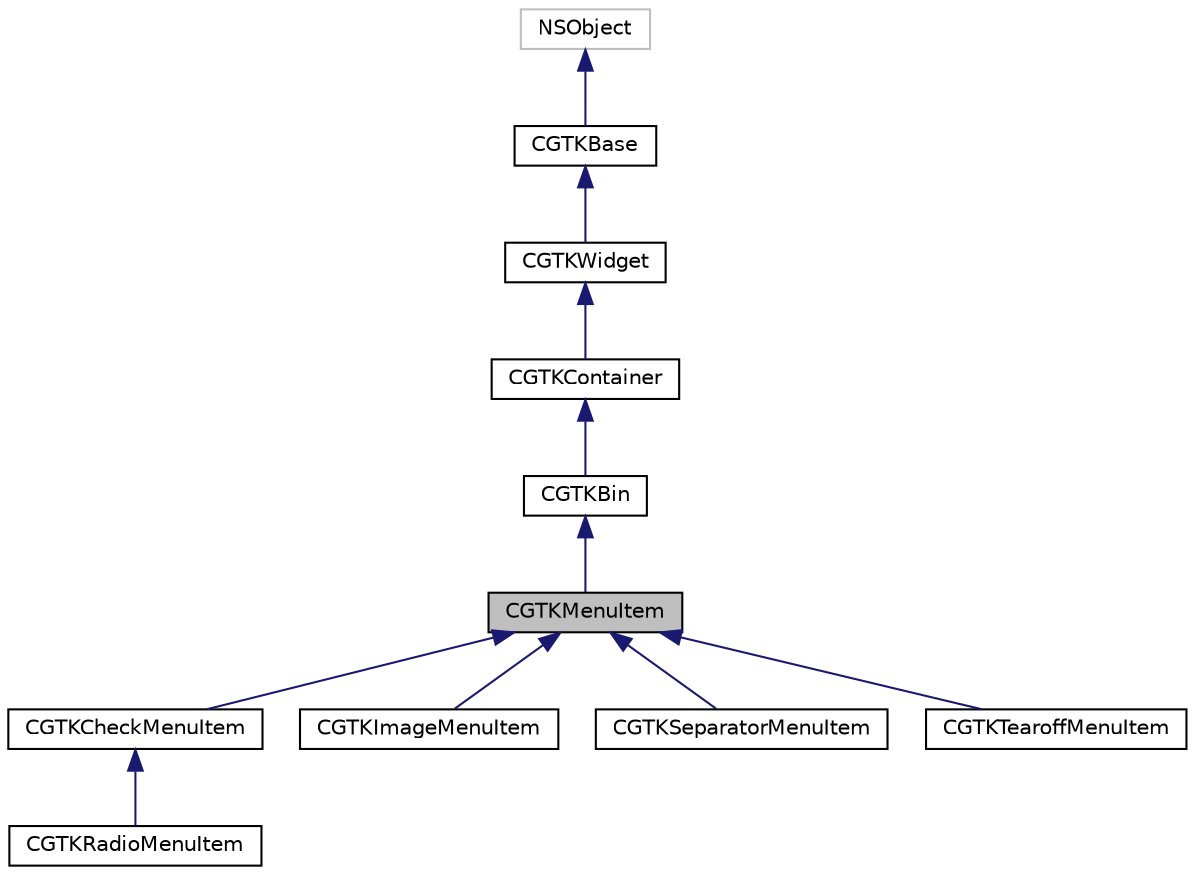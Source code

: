 digraph "CGTKMenuItem"
{
  edge [fontname="Helvetica",fontsize="10",labelfontname="Helvetica",labelfontsize="10"];
  node [fontname="Helvetica",fontsize="10",shape=record];
  Node0 [label="CGTKMenuItem",height=0.2,width=0.4,color="black", fillcolor="grey75", style="filled", fontcolor="black"];
  Node1 -> Node0 [dir="back",color="midnightblue",fontsize="10",style="solid",fontname="Helvetica"];
  Node1 [label="CGTKBin",height=0.2,width=0.4,color="black", fillcolor="white", style="filled",URL="$interface_c_g_t_k_bin.html"];
  Node2 -> Node1 [dir="back",color="midnightblue",fontsize="10",style="solid",fontname="Helvetica"];
  Node2 [label="CGTKContainer",height=0.2,width=0.4,color="black", fillcolor="white", style="filled",URL="$interface_c_g_t_k_container.html"];
  Node3 -> Node2 [dir="back",color="midnightblue",fontsize="10",style="solid",fontname="Helvetica"];
  Node3 [label="CGTKWidget",height=0.2,width=0.4,color="black", fillcolor="white", style="filled",URL="$interface_c_g_t_k_widget.html"];
  Node4 -> Node3 [dir="back",color="midnightblue",fontsize="10",style="solid",fontname="Helvetica"];
  Node4 [label="CGTKBase",height=0.2,width=0.4,color="black", fillcolor="white", style="filled",URL="$interface_c_g_t_k_base.html"];
  Node5 -> Node4 [dir="back",color="midnightblue",fontsize="10",style="solid",fontname="Helvetica"];
  Node5 [label="NSObject",height=0.2,width=0.4,color="grey75", fillcolor="white", style="filled"];
  Node0 -> Node6 [dir="back",color="midnightblue",fontsize="10",style="solid",fontname="Helvetica"];
  Node6 [label="CGTKCheckMenuItem",height=0.2,width=0.4,color="black", fillcolor="white", style="filled",URL="$interface_c_g_t_k_check_menu_item.html"];
  Node6 -> Node7 [dir="back",color="midnightblue",fontsize="10",style="solid",fontname="Helvetica"];
  Node7 [label="CGTKRadioMenuItem",height=0.2,width=0.4,color="black", fillcolor="white", style="filled",URL="$interface_c_g_t_k_radio_menu_item.html"];
  Node0 -> Node8 [dir="back",color="midnightblue",fontsize="10",style="solid",fontname="Helvetica"];
  Node8 [label="CGTKImageMenuItem",height=0.2,width=0.4,color="black", fillcolor="white", style="filled",URL="$interface_c_g_t_k_image_menu_item.html"];
  Node0 -> Node9 [dir="back",color="midnightblue",fontsize="10",style="solid",fontname="Helvetica"];
  Node9 [label="CGTKSeparatorMenuItem",height=0.2,width=0.4,color="black", fillcolor="white", style="filled",URL="$interface_c_g_t_k_separator_menu_item.html"];
  Node0 -> Node10 [dir="back",color="midnightblue",fontsize="10",style="solid",fontname="Helvetica"];
  Node10 [label="CGTKTearoffMenuItem",height=0.2,width=0.4,color="black", fillcolor="white", style="filled",URL="$interface_c_g_t_k_tearoff_menu_item.html"];
}

